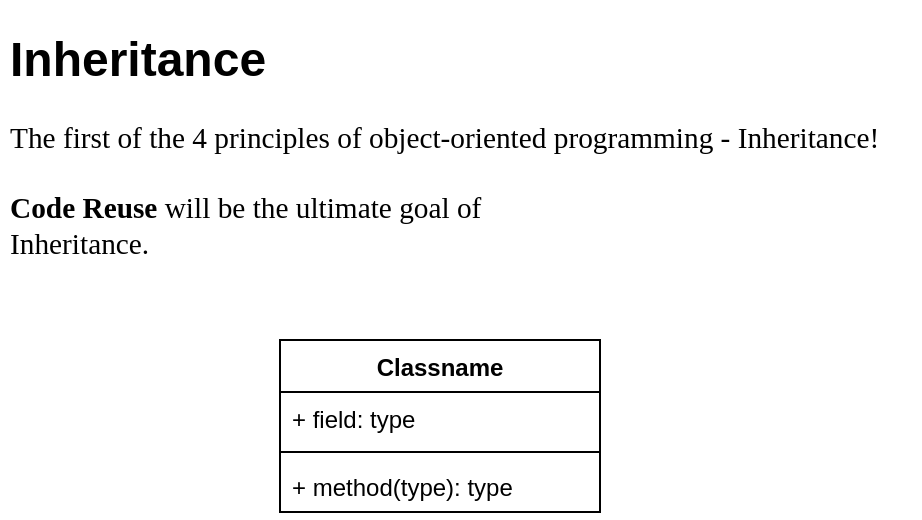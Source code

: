 <mxfile version="20.3.0" type="device"><diagram id="iAhI8FVZMHP9KtJ2it-g" name="Inheritance"><mxGraphModel dx="628" dy="388" grid="1" gridSize="10" guides="1" tooltips="1" connect="1" arrows="1" fold="1" page="1" pageScale="1" pageWidth="850" pageHeight="1100" math="0" shadow="0"><root><mxCell id="0"/><mxCell id="1" parent="0"/><mxCell id="3" value="&lt;h1&gt;Inheritance&lt;/h1&gt;&lt;p style=&quot;margin: 0in ; font-family: &amp;#34;calibri&amp;#34; ; font-size: 11.0pt&quot;&gt;The first of the 4 principles of object-oriented programming - Inheritance!&lt;/p&gt;&lt;p style=&quot;margin: 0in ; font-family: &amp;#34;calibri&amp;#34; ; font-size: 11.0pt&quot;&gt;&amp;nbsp;&lt;/p&gt;&lt;p style=&quot;margin: 0in ; font-family: &amp;#34;calibri&amp;#34; ; font-size: 11.0pt&quot;&gt;&lt;span style=&quot;font-size: 11pt ; font-weight: bold&quot;&gt;Code Reuse&lt;/span&gt;&lt;span style=&quot;font-size: 11pt&quot;&gt; will be the ultimate goal of&lt;/span&gt;&lt;/p&gt;&lt;p style=&quot;margin: 0in ; font-family: &amp;#34;calibri&amp;#34; ; font-size: 11.0pt&quot;&gt;Inheritance.&lt;/p&gt;" style="text;html=1;strokeColor=none;fillColor=none;spacing=5;spacingTop=-20;whiteSpace=wrap;overflow=hidden;rounded=0;" parent="1" vertex="1"><mxGeometry x="40" y="10" width="460" height="150" as="geometry"/></mxCell><mxCell id="G3MPpoMfHlDJoVrG5aWY-4" value="Classname" style="swimlane;fontStyle=1;align=center;verticalAlign=top;childLayout=stackLayout;horizontal=1;startSize=26;horizontalStack=0;resizeParent=1;resizeParentMax=0;resizeLast=0;collapsible=1;marginBottom=0;" vertex="1" parent="1"><mxGeometry x="180" y="170" width="160" height="86" as="geometry"><mxRectangle x="180" y="170" width="100" height="30" as="alternateBounds"/></mxGeometry></mxCell><mxCell id="G3MPpoMfHlDJoVrG5aWY-5" value="+ field: type&#10;" style="text;strokeColor=none;fillColor=none;align=left;verticalAlign=top;spacingLeft=4;spacingRight=4;overflow=hidden;rotatable=0;points=[[0,0.5],[1,0.5]];portConstraint=eastwest;" vertex="1" parent="G3MPpoMfHlDJoVrG5aWY-4"><mxGeometry y="26" width="160" height="26" as="geometry"/></mxCell><mxCell id="G3MPpoMfHlDJoVrG5aWY-6" value="" style="line;strokeWidth=1;fillColor=none;align=left;verticalAlign=middle;spacingTop=-1;spacingLeft=3;spacingRight=3;rotatable=0;labelPosition=right;points=[];portConstraint=eastwest;strokeColor=inherit;" vertex="1" parent="G3MPpoMfHlDJoVrG5aWY-4"><mxGeometry y="52" width="160" height="8" as="geometry"/></mxCell><mxCell id="G3MPpoMfHlDJoVrG5aWY-7" value="+ method(type): type" style="text;strokeColor=none;fillColor=none;align=left;verticalAlign=top;spacingLeft=4;spacingRight=4;overflow=hidden;rotatable=0;points=[[0,0.5],[1,0.5]];portConstraint=eastwest;" vertex="1" parent="G3MPpoMfHlDJoVrG5aWY-4"><mxGeometry y="60" width="160" height="26" as="geometry"/></mxCell></root></mxGraphModel></diagram></mxfile>